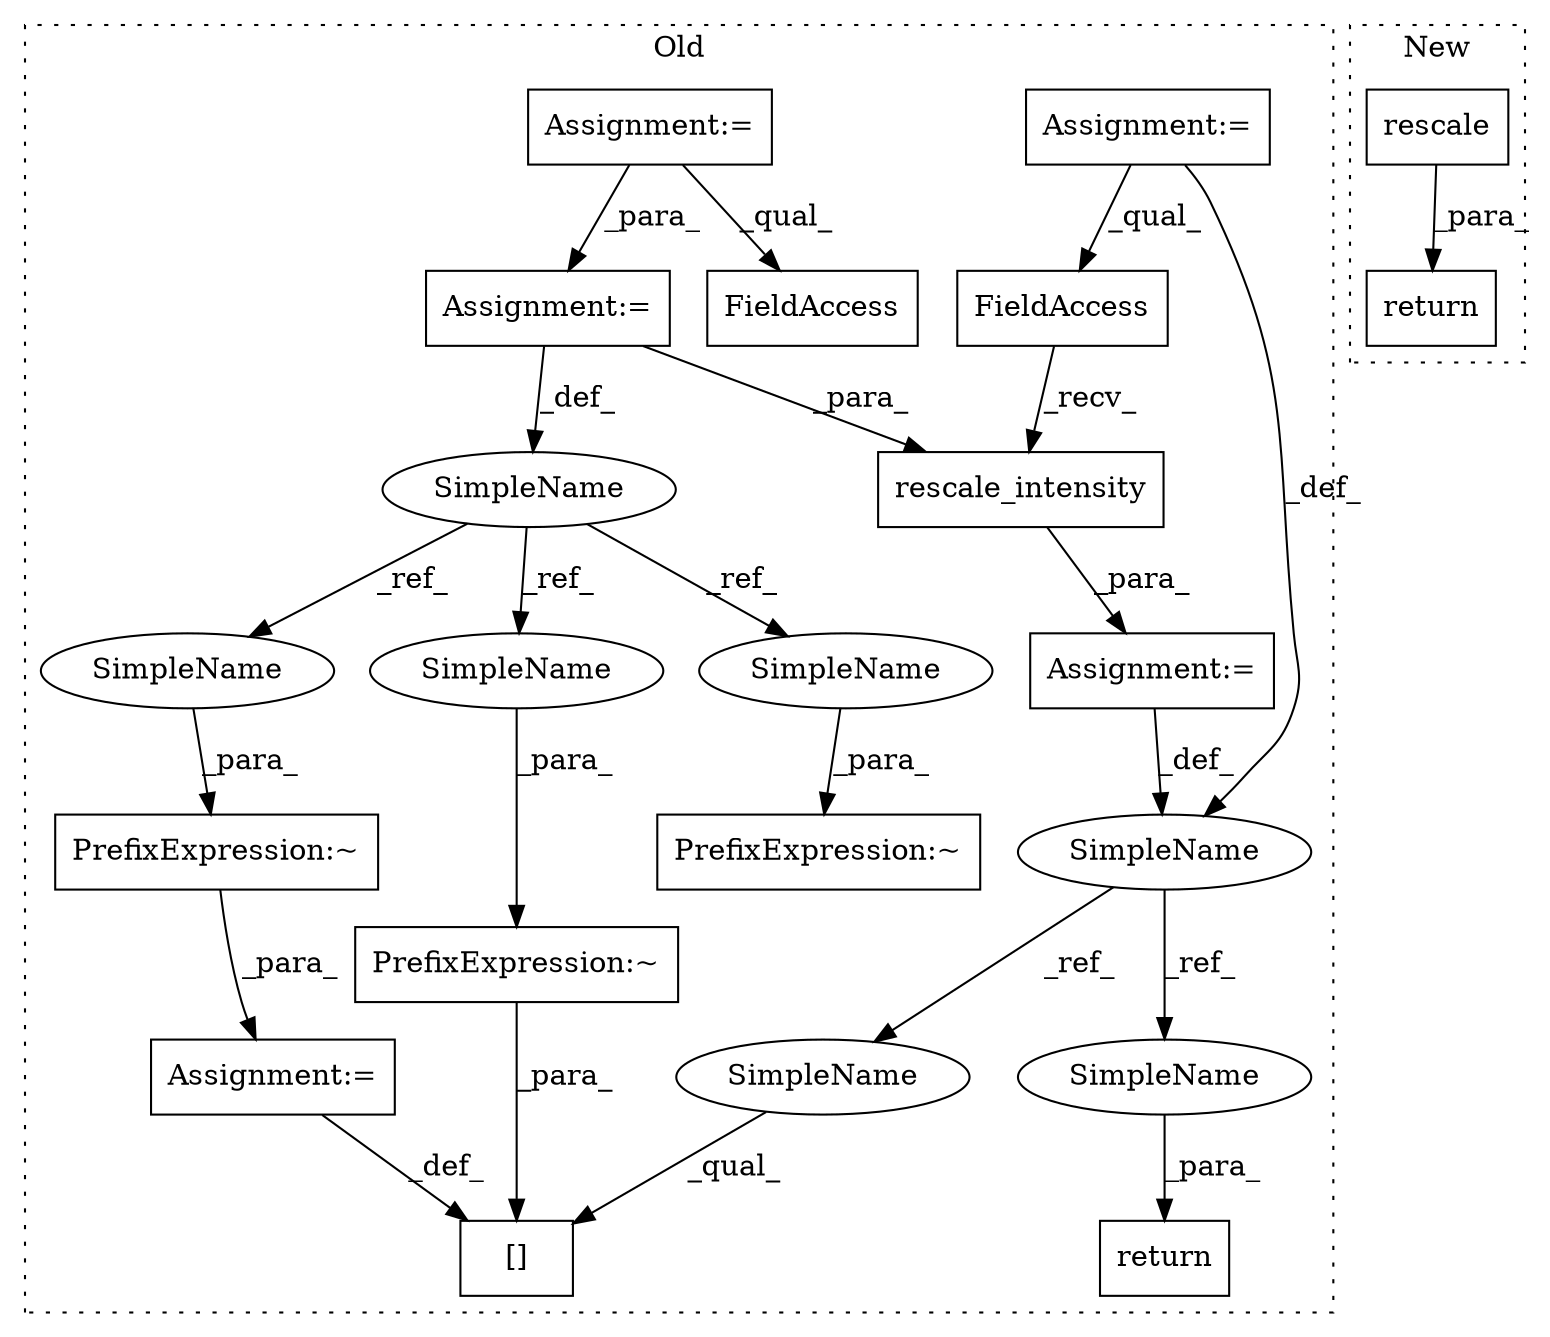 digraph G {
subgraph cluster0 {
1 [label="return" a="41" s="16183" l="7" shape="box"];
3 [label="Assignment:=" a="7" s="16066" l="1" shape="box"];
4 [label="Assignment:=" a="7" s="15764" l="7" shape="box"];
5 [label="FieldAccess" a="22" s="16067" l="16" shape="box"];
6 [label="Assignment:=" a="7" s="15749" l="5" shape="box"];
7 [label="FieldAccess" a="22" s="15850" l="10" shape="box"];
8 [label="Assignment:=" a="7" s="15828" l="1" shape="box"];
10 [label="[]" a="2" s="16132,16146" l="9,1" shape="box"];
11 [label="rescale_intensity" a="32" s="16084,16125" l="18,1" shape="box"];
12 [label="SimpleName" a="42" s="16058" l="8" shape="ellipse"];
13 [label="Assignment:=" a="7" s="16147" l="1" shape="box"];
14 [label="PrefixExpression:~" a="38" s="16044" l="1" shape="box"];
15 [label="SimpleName" a="42" s="15824" l="4" shape="ellipse"];
16 [label="PrefixExpression:~" a="38" s="16171" l="1" shape="box"];
17 [label="PrefixExpression:~" a="38" s="16141" l="1" shape="box"];
18 [label="SimpleName" a="42" s="16045" l="4" shape="ellipse"];
19 [label="SimpleName" a="42" s="16172" l="4" shape="ellipse"];
20 [label="SimpleName" a="42" s="16142" l="4" shape="ellipse"];
21 [label="SimpleName" a="42" s="16190" l="8" shape="ellipse"];
22 [label="SimpleName" a="42" s="16132" l="8" shape="ellipse"];
label = "Old";
style="dotted";
}
subgraph cluster1 {
2 [label="rescale" a="32" s="16209,16237" l="8,1" shape="box"];
9 [label="return" a="41" s="16197" l="7" shape="box"];
label = "New";
style="dotted";
}
2 -> 9 [label="_para_"];
3 -> 12 [label="_def_"];
4 -> 5 [label="_qual_"];
4 -> 12 [label="_def_"];
5 -> 11 [label="_recv_"];
6 -> 8 [label="_para_"];
6 -> 7 [label="_qual_"];
8 -> 15 [label="_def_"];
8 -> 11 [label="_para_"];
11 -> 3 [label="_para_"];
12 -> 21 [label="_ref_"];
12 -> 22 [label="_ref_"];
13 -> 10 [label="_def_"];
15 -> 19 [label="_ref_"];
15 -> 20 [label="_ref_"];
15 -> 18 [label="_ref_"];
16 -> 13 [label="_para_"];
17 -> 10 [label="_para_"];
18 -> 14 [label="_para_"];
19 -> 16 [label="_para_"];
20 -> 17 [label="_para_"];
21 -> 1 [label="_para_"];
22 -> 10 [label="_qual_"];
}